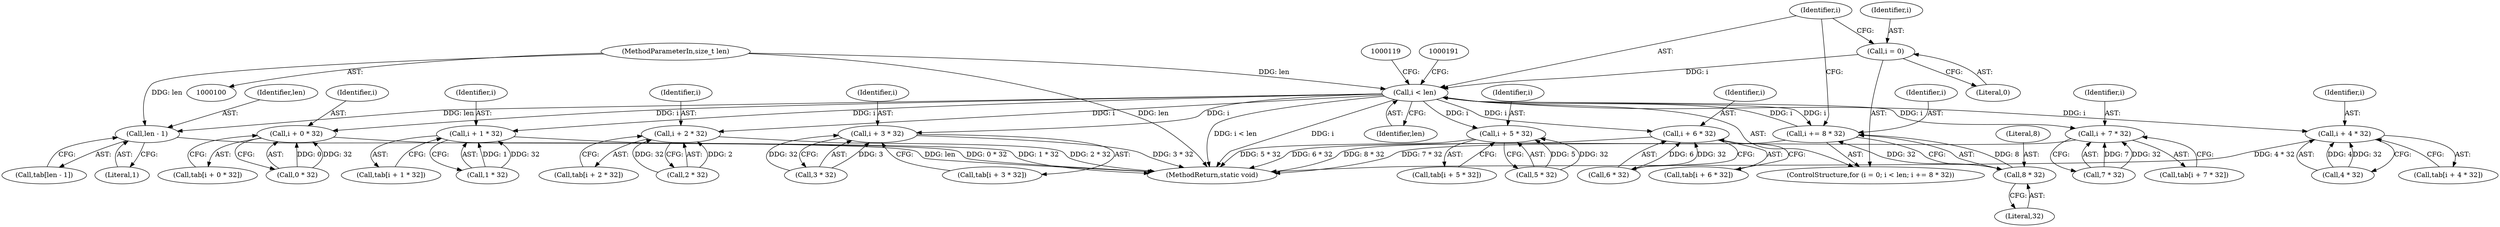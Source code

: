 digraph "1_libgcrypt_daedbbb5541cd8ecda1459d3b843ea4d92788762_3@del" {
"1000109" [label="(Call,i < len)"];
"1000106" [label="(Call,i = 0)"];
"1000112" [label="(Call,i += 8 * 32)"];
"1000114" [label="(Call,8 * 32)"];
"1000109" [label="(Call,i < len)"];
"1000102" [label="(MethodParameterIn,size_t len)"];
"1000122" [label="(Call,i + 0 * 32)"];
"1000131" [label="(Call,i + 1 * 32)"];
"1000140" [label="(Call,i + 2 * 32)"];
"1000149" [label="(Call,i + 3 * 32)"];
"1000158" [label="(Call,i + 4 * 32)"];
"1000167" [label="(Call,i + 5 * 32)"];
"1000176" [label="(Call,i + 6 * 32)"];
"1000185" [label="(Call,i + 7 * 32)"];
"1000194" [label="(Call,len - 1)"];
"1000185" [label="(Call,i + 7 * 32)"];
"1000187" [label="(Call,7 * 32)"];
"1000197" [label="(MethodReturn,static void)"];
"1000156" [label="(Call,tab[i + 4 * 32])"];
"1000107" [label="(Identifier,i)"];
"1000168" [label="(Identifier,i)"];
"1000122" [label="(Call,i + 0 * 32)"];
"1000102" [label="(MethodParameterIn,size_t len)"];
"1000111" [label="(Identifier,len)"];
"1000150" [label="(Identifier,i)"];
"1000147" [label="(Call,tab[i + 3 * 32])"];
"1000109" [label="(Call,i < len)"];
"1000151" [label="(Call,3 * 32)"];
"1000160" [label="(Call,4 * 32)"];
"1000174" [label="(Call,tab[i + 6 * 32])"];
"1000112" [label="(Call,i += 8 * 32)"];
"1000178" [label="(Call,6 * 32)"];
"1000133" [label="(Call,1 * 32)"];
"1000165" [label="(Call,tab[i + 5 * 32])"];
"1000131" [label="(Call,i + 1 * 32)"];
"1000176" [label="(Call,i + 6 * 32)"];
"1000141" [label="(Identifier,i)"];
"1000192" [label="(Call,tab[len - 1])"];
"1000196" [label="(Literal,1)"];
"1000113" [label="(Identifier,i)"];
"1000183" [label="(Call,tab[i + 7 * 32])"];
"1000110" [label="(Identifier,i)"];
"1000169" [label="(Call,5 * 32)"];
"1000129" [label="(Call,tab[i + 1 * 32])"];
"1000114" [label="(Call,8 * 32)"];
"1000132" [label="(Identifier,i)"];
"1000120" [label="(Call,tab[i + 0 * 32])"];
"1000159" [label="(Identifier,i)"];
"1000142" [label="(Call,2 * 32)"];
"1000123" [label="(Identifier,i)"];
"1000195" [label="(Identifier,len)"];
"1000140" [label="(Call,i + 2 * 32)"];
"1000108" [label="(Literal,0)"];
"1000177" [label="(Identifier,i)"];
"1000106" [label="(Call,i = 0)"];
"1000124" [label="(Call,0 * 32)"];
"1000194" [label="(Call,len - 1)"];
"1000186" [label="(Identifier,i)"];
"1000167" [label="(Call,i + 5 * 32)"];
"1000105" [label="(ControlStructure,for (i = 0; i < len; i += 8 * 32))"];
"1000149" [label="(Call,i + 3 * 32)"];
"1000158" [label="(Call,i + 4 * 32)"];
"1000115" [label="(Literal,8)"];
"1000138" [label="(Call,tab[i + 2 * 32])"];
"1000116" [label="(Literal,32)"];
"1000109" -> "1000105"  [label="AST: "];
"1000109" -> "1000111"  [label="CFG: "];
"1000110" -> "1000109"  [label="AST: "];
"1000111" -> "1000109"  [label="AST: "];
"1000119" -> "1000109"  [label="CFG: "];
"1000191" -> "1000109"  [label="CFG: "];
"1000109" -> "1000197"  [label="DDG: i"];
"1000109" -> "1000197"  [label="DDG: i < len"];
"1000106" -> "1000109"  [label="DDG: i"];
"1000112" -> "1000109"  [label="DDG: i"];
"1000102" -> "1000109"  [label="DDG: len"];
"1000109" -> "1000112"  [label="DDG: i"];
"1000109" -> "1000122"  [label="DDG: i"];
"1000109" -> "1000131"  [label="DDG: i"];
"1000109" -> "1000140"  [label="DDG: i"];
"1000109" -> "1000149"  [label="DDG: i"];
"1000109" -> "1000158"  [label="DDG: i"];
"1000109" -> "1000167"  [label="DDG: i"];
"1000109" -> "1000176"  [label="DDG: i"];
"1000109" -> "1000185"  [label="DDG: i"];
"1000109" -> "1000194"  [label="DDG: len"];
"1000106" -> "1000105"  [label="AST: "];
"1000106" -> "1000108"  [label="CFG: "];
"1000107" -> "1000106"  [label="AST: "];
"1000108" -> "1000106"  [label="AST: "];
"1000110" -> "1000106"  [label="CFG: "];
"1000112" -> "1000105"  [label="AST: "];
"1000112" -> "1000114"  [label="CFG: "];
"1000113" -> "1000112"  [label="AST: "];
"1000114" -> "1000112"  [label="AST: "];
"1000110" -> "1000112"  [label="CFG: "];
"1000112" -> "1000197"  [label="DDG: 8 * 32"];
"1000114" -> "1000112"  [label="DDG: 8"];
"1000114" -> "1000112"  [label="DDG: 32"];
"1000114" -> "1000116"  [label="CFG: "];
"1000115" -> "1000114"  [label="AST: "];
"1000116" -> "1000114"  [label="AST: "];
"1000102" -> "1000100"  [label="AST: "];
"1000102" -> "1000197"  [label="DDG: len"];
"1000102" -> "1000194"  [label="DDG: len"];
"1000122" -> "1000120"  [label="AST: "];
"1000122" -> "1000124"  [label="CFG: "];
"1000123" -> "1000122"  [label="AST: "];
"1000124" -> "1000122"  [label="AST: "];
"1000120" -> "1000122"  [label="CFG: "];
"1000122" -> "1000197"  [label="DDG: 0 * 32"];
"1000124" -> "1000122"  [label="DDG: 0"];
"1000124" -> "1000122"  [label="DDG: 32"];
"1000131" -> "1000129"  [label="AST: "];
"1000131" -> "1000133"  [label="CFG: "];
"1000132" -> "1000131"  [label="AST: "];
"1000133" -> "1000131"  [label="AST: "];
"1000129" -> "1000131"  [label="CFG: "];
"1000131" -> "1000197"  [label="DDG: 1 * 32"];
"1000133" -> "1000131"  [label="DDG: 1"];
"1000133" -> "1000131"  [label="DDG: 32"];
"1000140" -> "1000138"  [label="AST: "];
"1000140" -> "1000142"  [label="CFG: "];
"1000141" -> "1000140"  [label="AST: "];
"1000142" -> "1000140"  [label="AST: "];
"1000138" -> "1000140"  [label="CFG: "];
"1000140" -> "1000197"  [label="DDG: 2 * 32"];
"1000142" -> "1000140"  [label="DDG: 2"];
"1000142" -> "1000140"  [label="DDG: 32"];
"1000149" -> "1000147"  [label="AST: "];
"1000149" -> "1000151"  [label="CFG: "];
"1000150" -> "1000149"  [label="AST: "];
"1000151" -> "1000149"  [label="AST: "];
"1000147" -> "1000149"  [label="CFG: "];
"1000149" -> "1000197"  [label="DDG: 3 * 32"];
"1000151" -> "1000149"  [label="DDG: 3"];
"1000151" -> "1000149"  [label="DDG: 32"];
"1000158" -> "1000156"  [label="AST: "];
"1000158" -> "1000160"  [label="CFG: "];
"1000159" -> "1000158"  [label="AST: "];
"1000160" -> "1000158"  [label="AST: "];
"1000156" -> "1000158"  [label="CFG: "];
"1000158" -> "1000197"  [label="DDG: 4 * 32"];
"1000160" -> "1000158"  [label="DDG: 4"];
"1000160" -> "1000158"  [label="DDG: 32"];
"1000167" -> "1000165"  [label="AST: "];
"1000167" -> "1000169"  [label="CFG: "];
"1000168" -> "1000167"  [label="AST: "];
"1000169" -> "1000167"  [label="AST: "];
"1000165" -> "1000167"  [label="CFG: "];
"1000167" -> "1000197"  [label="DDG: 5 * 32"];
"1000169" -> "1000167"  [label="DDG: 5"];
"1000169" -> "1000167"  [label="DDG: 32"];
"1000176" -> "1000174"  [label="AST: "];
"1000176" -> "1000178"  [label="CFG: "];
"1000177" -> "1000176"  [label="AST: "];
"1000178" -> "1000176"  [label="AST: "];
"1000174" -> "1000176"  [label="CFG: "];
"1000176" -> "1000197"  [label="DDG: 6 * 32"];
"1000178" -> "1000176"  [label="DDG: 6"];
"1000178" -> "1000176"  [label="DDG: 32"];
"1000185" -> "1000183"  [label="AST: "];
"1000185" -> "1000187"  [label="CFG: "];
"1000186" -> "1000185"  [label="AST: "];
"1000187" -> "1000185"  [label="AST: "];
"1000183" -> "1000185"  [label="CFG: "];
"1000185" -> "1000197"  [label="DDG: 7 * 32"];
"1000187" -> "1000185"  [label="DDG: 7"];
"1000187" -> "1000185"  [label="DDG: 32"];
"1000194" -> "1000192"  [label="AST: "];
"1000194" -> "1000196"  [label="CFG: "];
"1000195" -> "1000194"  [label="AST: "];
"1000196" -> "1000194"  [label="AST: "];
"1000192" -> "1000194"  [label="CFG: "];
"1000194" -> "1000197"  [label="DDG: len"];
}

